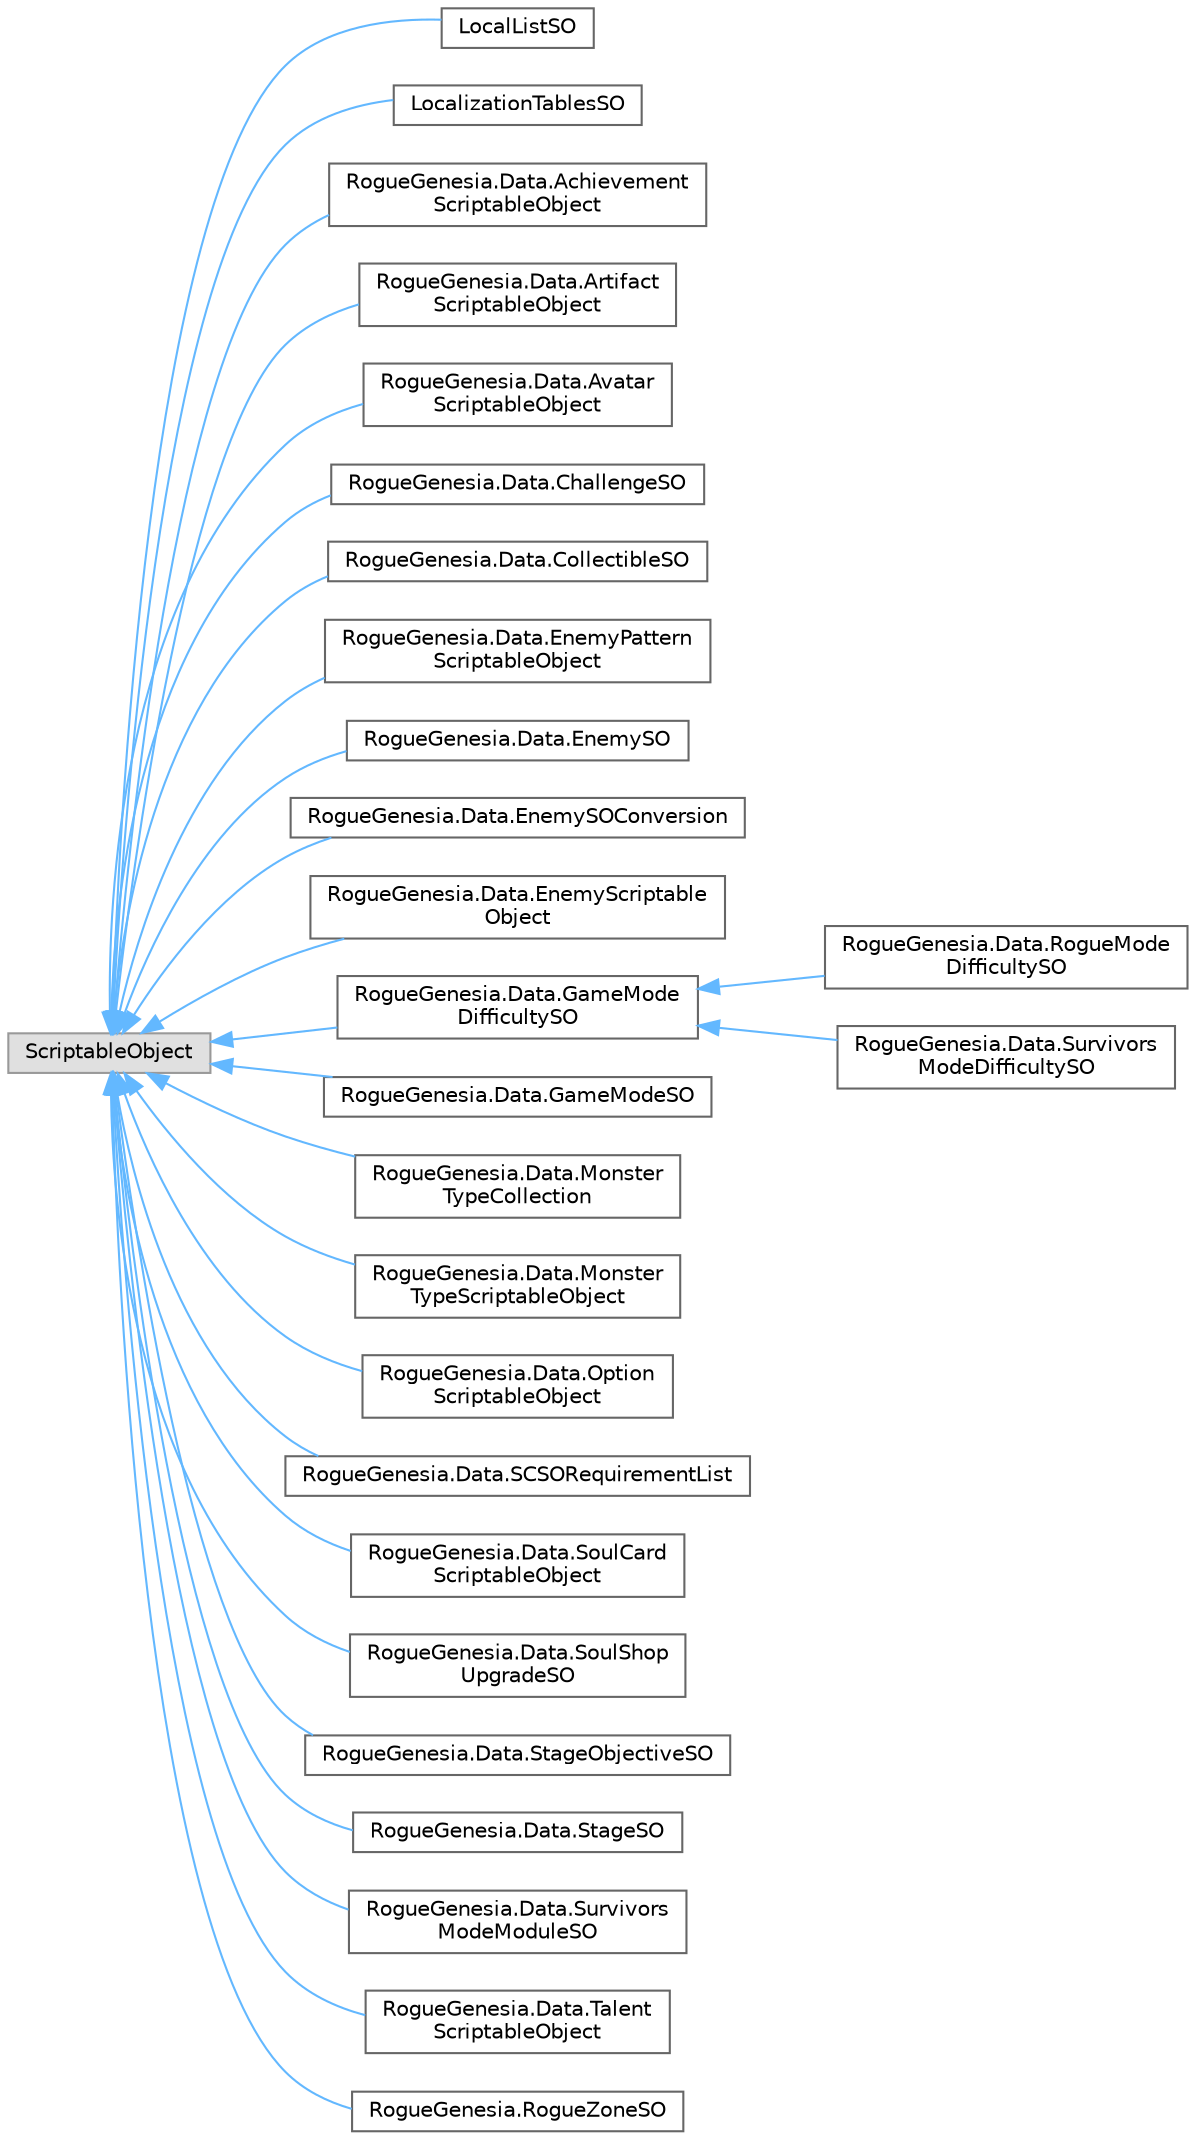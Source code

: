 digraph "Graphical Class Hierarchy"
{
 // LATEX_PDF_SIZE
  bgcolor="transparent";
  edge [fontname=Helvetica,fontsize=10,labelfontname=Helvetica,labelfontsize=10];
  node [fontname=Helvetica,fontsize=10,shape=box,height=0.2,width=0.4];
  rankdir="LR";
  Node0 [label="ScriptableObject",height=0.2,width=0.4,color="grey60", fillcolor="#E0E0E0", style="filled",tooltip=" "];
  Node0 -> Node1 [dir="back",color="steelblue1",style="solid"];
  Node1 [label="LocalListSO",height=0.2,width=0.4,color="grey40", fillcolor="white", style="filled",URL="$class_local_list_s_o.html",tooltip=" "];
  Node0 -> Node2 [dir="back",color="steelblue1",style="solid"];
  Node2 [label="LocalizationTablesSO",height=0.2,width=0.4,color="grey40", fillcolor="white", style="filled",URL="$class_localization_tables_s_o.html",tooltip=" "];
  Node0 -> Node3 [dir="back",color="steelblue1",style="solid"];
  Node3 [label="RogueGenesia.Data.Achievement\lScriptableObject",height=0.2,width=0.4,color="grey40", fillcolor="white", style="filled",URL="$class_rogue_genesia_1_1_data_1_1_achievement_scriptable_object.html",tooltip=" "];
  Node0 -> Node4 [dir="back",color="steelblue1",style="solid"];
  Node4 [label="RogueGenesia.Data.Artifact\lScriptableObject",height=0.2,width=0.4,color="grey40", fillcolor="white", style="filled",URL="$class_rogue_genesia_1_1_data_1_1_artifact_scriptable_object.html",tooltip=" "];
  Node0 -> Node5 [dir="back",color="steelblue1",style="solid"];
  Node5 [label="RogueGenesia.Data.Avatar\lScriptableObject",height=0.2,width=0.4,color="grey40", fillcolor="white", style="filled",URL="$class_rogue_genesia_1_1_data_1_1_avatar_scriptable_object.html",tooltip=" "];
  Node0 -> Node6 [dir="back",color="steelblue1",style="solid"];
  Node6 [label="RogueGenesia.Data.ChallengeSO",height=0.2,width=0.4,color="grey40", fillcolor="white", style="filled",URL="$class_rogue_genesia_1_1_data_1_1_challenge_s_o.html",tooltip=" "];
  Node0 -> Node7 [dir="back",color="steelblue1",style="solid"];
  Node7 [label="RogueGenesia.Data.CollectibleSO",height=0.2,width=0.4,color="grey40", fillcolor="white", style="filled",URL="$class_rogue_genesia_1_1_data_1_1_collectible_s_o.html",tooltip=" "];
  Node0 -> Node8 [dir="back",color="steelblue1",style="solid"];
  Node8 [label="RogueGenesia.Data.EnemyPattern\lScriptableObject",height=0.2,width=0.4,color="grey40", fillcolor="white", style="filled",URL="$class_rogue_genesia_1_1_data_1_1_enemy_pattern_scriptable_object.html",tooltip=" "];
  Node0 -> Node9 [dir="back",color="steelblue1",style="solid"];
  Node9 [label="RogueGenesia.Data.EnemySO",height=0.2,width=0.4,color="grey40", fillcolor="white", style="filled",URL="$class_rogue_genesia_1_1_data_1_1_enemy_s_o.html",tooltip=" "];
  Node0 -> Node10 [dir="back",color="steelblue1",style="solid"];
  Node10 [label="RogueGenesia.Data.EnemySOConversion",height=0.2,width=0.4,color="grey40", fillcolor="white", style="filled",URL="$class_rogue_genesia_1_1_data_1_1_enemy_s_o_conversion.html",tooltip=" "];
  Node0 -> Node11 [dir="back",color="steelblue1",style="solid"];
  Node11 [label="RogueGenesia.Data.EnemyScriptable\lObject",height=0.2,width=0.4,color="grey40", fillcolor="white", style="filled",URL="$class_rogue_genesia_1_1_data_1_1_enemy_scriptable_object.html",tooltip=" "];
  Node0 -> Node12 [dir="back",color="steelblue1",style="solid"];
  Node12 [label="RogueGenesia.Data.GameMode\lDifficultySO",height=0.2,width=0.4,color="grey40", fillcolor="white", style="filled",URL="$class_rogue_genesia_1_1_data_1_1_game_mode_difficulty_s_o.html",tooltip=" "];
  Node12 -> Node13 [dir="back",color="steelblue1",style="solid"];
  Node13 [label="RogueGenesia.Data.RogueMode\lDifficultySO",height=0.2,width=0.4,color="grey40", fillcolor="white", style="filled",URL="$class_rogue_genesia_1_1_data_1_1_rogue_mode_difficulty_s_o.html",tooltip=" "];
  Node12 -> Node14 [dir="back",color="steelblue1",style="solid"];
  Node14 [label="RogueGenesia.Data.Survivors\lModeDifficultySO",height=0.2,width=0.4,color="grey40", fillcolor="white", style="filled",URL="$class_rogue_genesia_1_1_data_1_1_survivors_mode_difficulty_s_o.html",tooltip=" "];
  Node0 -> Node15 [dir="back",color="steelblue1",style="solid"];
  Node15 [label="RogueGenesia.Data.GameModeSO",height=0.2,width=0.4,color="grey40", fillcolor="white", style="filled",URL="$class_rogue_genesia_1_1_data_1_1_game_mode_s_o.html",tooltip=" "];
  Node0 -> Node16 [dir="back",color="steelblue1",style="solid"];
  Node16 [label="RogueGenesia.Data.Monster\lTypeCollection",height=0.2,width=0.4,color="grey40", fillcolor="white", style="filled",URL="$class_rogue_genesia_1_1_data_1_1_monster_type_collection.html",tooltip=" "];
  Node0 -> Node17 [dir="back",color="steelblue1",style="solid"];
  Node17 [label="RogueGenesia.Data.Monster\lTypeScriptableObject",height=0.2,width=0.4,color="grey40", fillcolor="white", style="filled",URL="$class_rogue_genesia_1_1_data_1_1_monster_type_scriptable_object.html",tooltip=" "];
  Node0 -> Node18 [dir="back",color="steelblue1",style="solid"];
  Node18 [label="RogueGenesia.Data.Option\lScriptableObject",height=0.2,width=0.4,color="grey40", fillcolor="white", style="filled",URL="$class_rogue_genesia_1_1_data_1_1_option_scriptable_object.html",tooltip=" "];
  Node0 -> Node19 [dir="back",color="steelblue1",style="solid"];
  Node19 [label="RogueGenesia.Data.SCSORequirementList",height=0.2,width=0.4,color="grey40", fillcolor="white", style="filled",URL="$class_rogue_genesia_1_1_data_1_1_s_c_s_o_requirement_list.html",tooltip=" "];
  Node0 -> Node20 [dir="back",color="steelblue1",style="solid"];
  Node20 [label="RogueGenesia.Data.SoulCard\lScriptableObject",height=0.2,width=0.4,color="grey40", fillcolor="white", style="filled",URL="$class_rogue_genesia_1_1_data_1_1_soul_card_scriptable_object.html",tooltip=" "];
  Node0 -> Node21 [dir="back",color="steelblue1",style="solid"];
  Node21 [label="RogueGenesia.Data.SoulShop\lUpgradeSO",height=0.2,width=0.4,color="grey40", fillcolor="white", style="filled",URL="$class_rogue_genesia_1_1_data_1_1_soul_shop_upgrade_s_o.html",tooltip=" "];
  Node0 -> Node22 [dir="back",color="steelblue1",style="solid"];
  Node22 [label="RogueGenesia.Data.StageObjectiveSO",height=0.2,width=0.4,color="grey40", fillcolor="white", style="filled",URL="$class_rogue_genesia_1_1_data_1_1_stage_objective_s_o.html",tooltip=" "];
  Node0 -> Node23 [dir="back",color="steelblue1",style="solid"];
  Node23 [label="RogueGenesia.Data.StageSO",height=0.2,width=0.4,color="grey40", fillcolor="white", style="filled",URL="$class_rogue_genesia_1_1_data_1_1_stage_s_o.html",tooltip=" "];
  Node0 -> Node24 [dir="back",color="steelblue1",style="solid"];
  Node24 [label="RogueGenesia.Data.Survivors\lModeModuleSO",height=0.2,width=0.4,color="grey40", fillcolor="white", style="filled",URL="$class_rogue_genesia_1_1_data_1_1_survivors_mode_module_s_o.html",tooltip=" "];
  Node0 -> Node25 [dir="back",color="steelblue1",style="solid"];
  Node25 [label="RogueGenesia.Data.Talent\lScriptableObject",height=0.2,width=0.4,color="grey40", fillcolor="white", style="filled",URL="$class_rogue_genesia_1_1_data_1_1_talent_scriptable_object.html",tooltip=" "];
  Node0 -> Node26 [dir="back",color="steelblue1",style="solid"];
  Node26 [label="RogueGenesia.RogueZoneSO",height=0.2,width=0.4,color="grey40", fillcolor="white", style="filled",URL="$class_rogue_genesia_1_1_rogue_zone_s_o.html",tooltip=" "];
}
